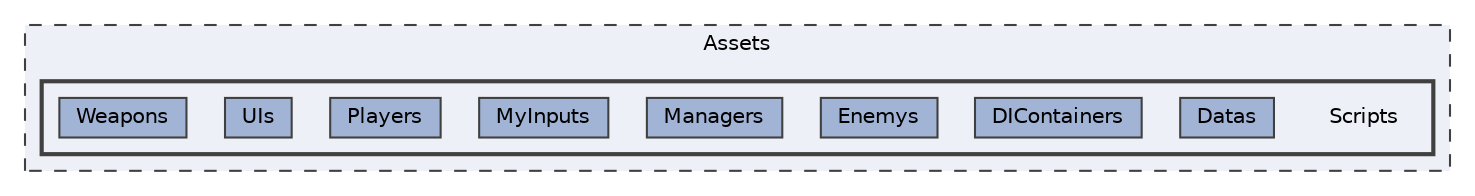 digraph "Assets/Scripts"
{
 // LATEX_PDF_SIZE
  bgcolor="transparent";
  edge [fontname=Helvetica,fontsize=10,labelfontname=Helvetica,labelfontsize=10];
  node [fontname=Helvetica,fontsize=10,shape=box,height=0.2,width=0.4];
  compound=true
  subgraph clusterdir_84bbf7b3c7f28a5a18725745e1505219 {
    graph [ bgcolor="#edf0f7", pencolor="grey25", label="Assets", fontname=Helvetica,fontsize=10 style="filled,dashed", URL="dir_84bbf7b3c7f28a5a18725745e1505219.html",tooltip=""]
  subgraph clusterdir_f13b41af88cf68434578284aaf699e39 {
    graph [ bgcolor="#edf0f7", pencolor="grey25", label="", fontname=Helvetica,fontsize=10 style="filled,bold", URL="dir_f13b41af88cf68434578284aaf699e39.html",tooltip=""]
    dir_f13b41af88cf68434578284aaf699e39 [shape=plaintext, label="Scripts"];
  dir_a818a29652ba4bcc49fe3bb58b3003a9 [label="Datas", fillcolor="#a2b4d6", color="grey25", style="filled", URL="dir_a818a29652ba4bcc49fe3bb58b3003a9.html",tooltip=""];
  dir_25406eb56c703055a642a4c5cfe70932 [label="DIContainers", fillcolor="#a2b4d6", color="grey25", style="filled", URL="dir_25406eb56c703055a642a4c5cfe70932.html",tooltip=""];
  dir_dc8c0a4c8185d931911cc951424eb9d5 [label="Enemys", fillcolor="#a2b4d6", color="grey25", style="filled", URL="dir_dc8c0a4c8185d931911cc951424eb9d5.html",tooltip=""];
  dir_54917bde386a5ef9e0c3f63ca6b256ef [label="Managers", fillcolor="#a2b4d6", color="grey25", style="filled", URL="dir_54917bde386a5ef9e0c3f63ca6b256ef.html",tooltip=""];
  dir_cbd4f57f6941f3030c97c9e0e1bfad3e [label="MyInputs", fillcolor="#a2b4d6", color="grey25", style="filled", URL="dir_cbd4f57f6941f3030c97c9e0e1bfad3e.html",tooltip=""];
  dir_c4507b59f5e7e4ea8ad18f969fdeca3e [label="Players", fillcolor="#a2b4d6", color="grey25", style="filled", URL="dir_c4507b59f5e7e4ea8ad18f969fdeca3e.html",tooltip=""];
  dir_b08743428b851669c66ff97f85743d5d [label="UIs", fillcolor="#a2b4d6", color="grey25", style="filled", URL="dir_b08743428b851669c66ff97f85743d5d.html",tooltip=""];
  dir_16c781449514e8d50e345db197b16d04 [label="Weapons", fillcolor="#a2b4d6", color="grey25", style="filled", URL="dir_16c781449514e8d50e345db197b16d04.html",tooltip=""];
  }
  }
}
